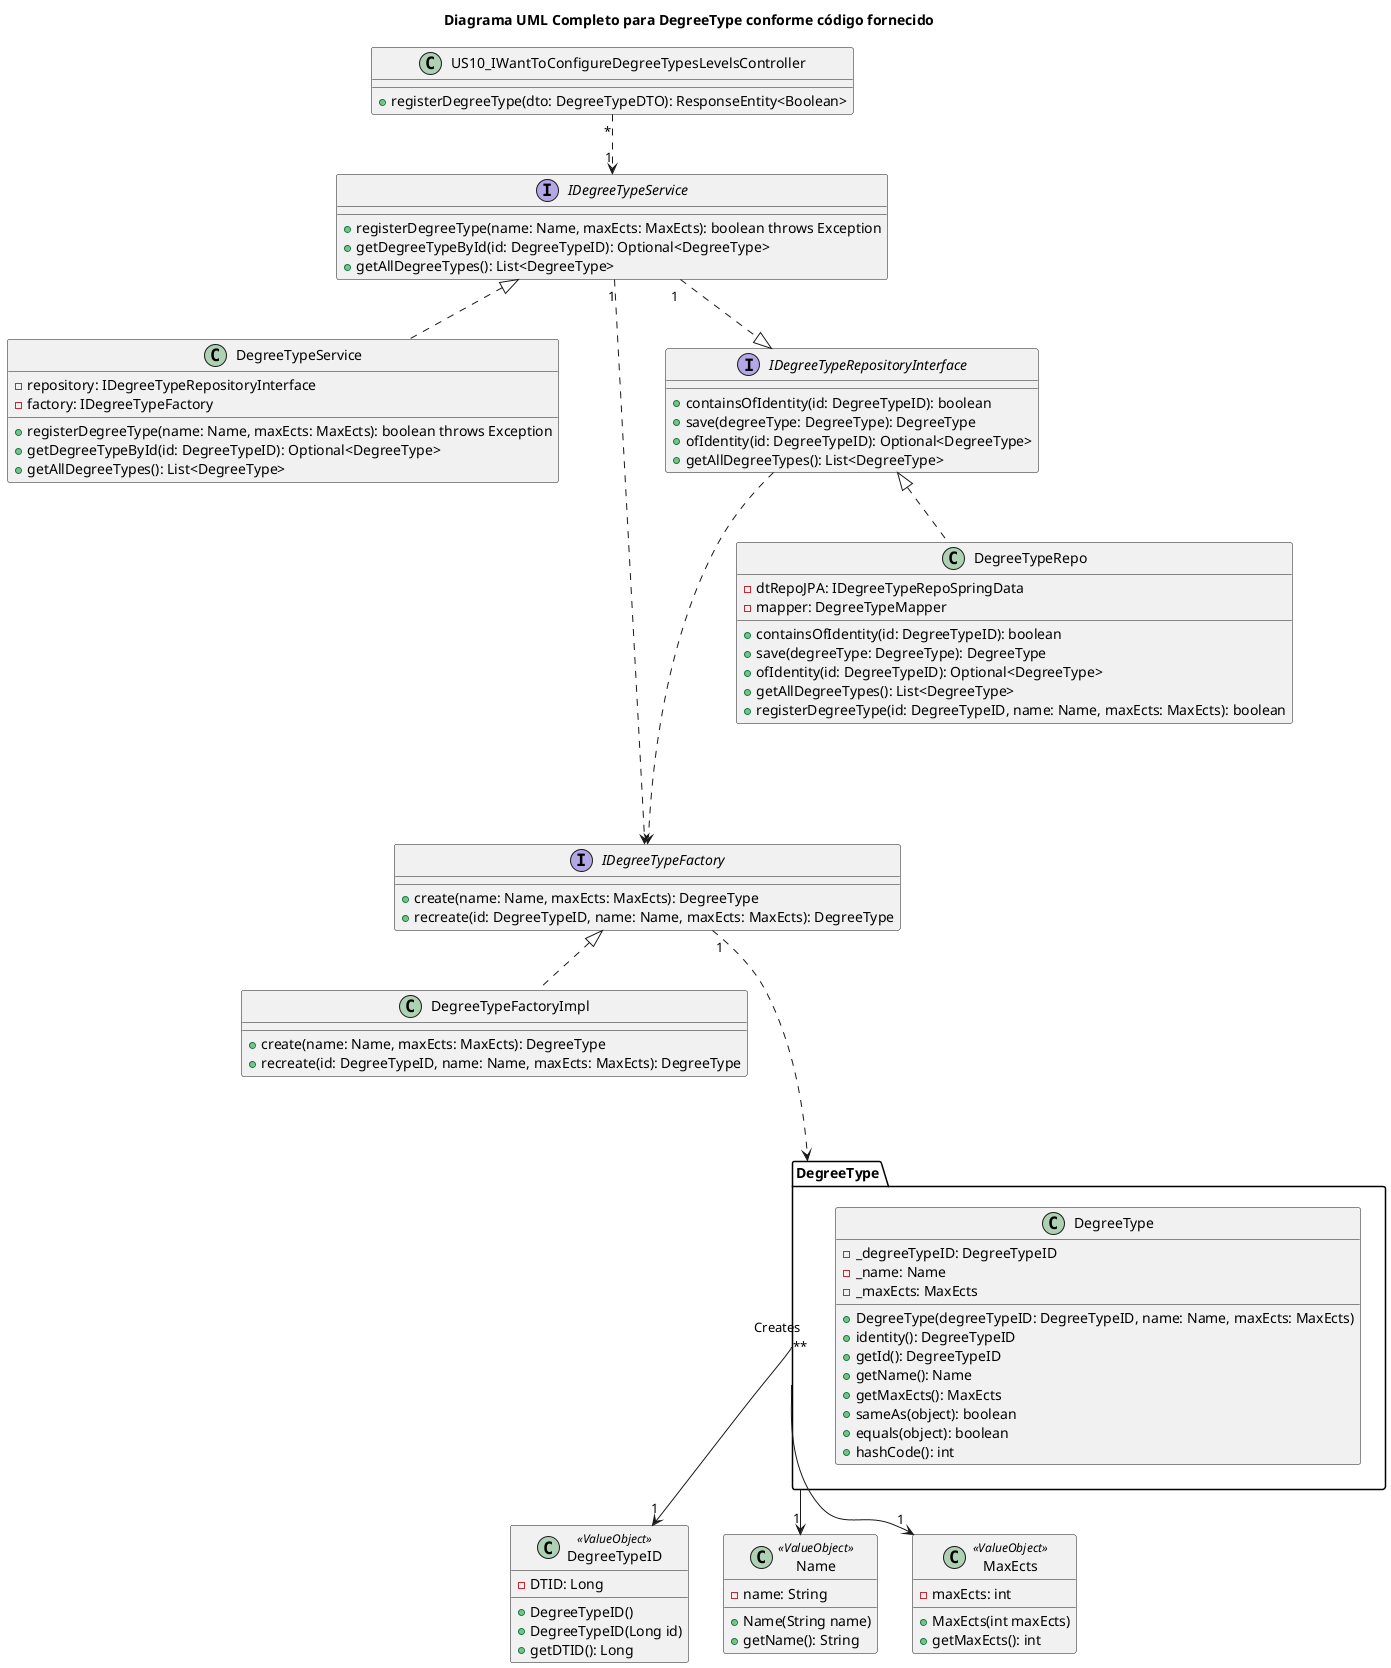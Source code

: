 @startuml
skinparam component {
  BackgroundColor<<Service>> #AAF0D1
  BackgroundColor<<Repository>> #FFD580
  BackgroundColor<<Component>> #F0E68C
  BackgroundColor<<RestController>> #ADD8E6
  BorderColor black
}

title Diagrama UML Completo para DegreeType conforme código fornecido


class US10_IWantToConfigureDegreeTypesLevelsController {
  +registerDegreeType(dto: DegreeTypeDTO): ResponseEntity<Boolean>
}


interface IDegreeTypeService {
  +registerDegreeType(name: Name, maxEcts: MaxEcts): boolean throws Exception
  +getDegreeTypeById(id: DegreeTypeID): Optional<DegreeType>
  +getAllDegreeTypes(): List<DegreeType>
}


class DegreeTypeService implements IDegreeTypeService {
  -repository: IDegreeTypeRepositoryInterface
  -factory: IDegreeTypeFactory

  +registerDegreeType(name: Name, maxEcts: MaxEcts): boolean throws Exception
  +getDegreeTypeById(id: DegreeTypeID): Optional<DegreeType>
  +getAllDegreeTypes(): List<DegreeType>
}

interface IDegreeTypeFactory {
  +create(name: Name, maxEcts: MaxEcts): DegreeType
  +recreate(id: DegreeTypeID, name: Name, maxEcts: MaxEcts): DegreeType
}


class DegreeTypeFactoryImpl implements IDegreeTypeFactory {
  +create(name: Name, maxEcts: MaxEcts): DegreeType
  +recreate(id: DegreeTypeID, name: Name, maxEcts: MaxEcts): DegreeType
}


interface IDegreeTypeRepositoryInterface {
  +containsOfIdentity(id: DegreeTypeID): boolean
  +save(degreeType: DegreeType): DegreeType
  +ofIdentity(id: DegreeTypeID): Optional<DegreeType>
  +getAllDegreeTypes(): List<DegreeType>
}


class DegreeTypeRepo implements IDegreeTypeRepositoryInterface {
  -dtRepoJPA: IDegreeTypeRepoSpringData
  -mapper: DegreeTypeMapper

  +containsOfIdentity(id: DegreeTypeID): boolean
  +save(degreeType: DegreeType): DegreeType
  +ofIdentity(id: DegreeTypeID): Optional<DegreeType>
  +getAllDegreeTypes(): List<DegreeType>
  +registerDegreeType(id: DegreeTypeID, name: Name, maxEcts: MaxEcts): boolean
}


package "DegreeType" {
class DegreeType {
  -_degreeTypeID: DegreeTypeID
  -_name: Name
  -_maxEcts: MaxEcts

  +DegreeType(degreeTypeID: DegreeTypeID, name: Name, maxEcts: MaxEcts)
  +identity(): DegreeTypeID
  +getId(): DegreeTypeID
  +getName(): Name
  +getMaxEcts(): MaxEcts
  +sameAs(object): boolean
  +equals(object): boolean
  +hashCode(): int
}
}


class DegreeTypeID <<ValueObject>> {
  -DTID: Long
  +DegreeTypeID()
  +DegreeTypeID(Long id)
  +getDTID(): Long
}


class Name <<ValueObject>> {
  -name: String
  +Name(String name)
  +getName(): String
}


class MaxEcts <<ValueObject>> {
  -maxEcts: int
  +MaxEcts(int maxEcts)
  +getMaxEcts(): int
}




US10_IWantToConfigureDegreeTypesLevelsController "*" ..> "1" IDegreeTypeService


IDegreeTypeService "1   " ..|> IDegreeTypeRepositoryInterface
IDegreeTypeService "1" ....> IDegreeTypeFactory


DegreeType --> "1" DegreeTypeID
DegreeType "*" --> "1" Name
DegreeType "*" --> "1" MaxEcts


IDegreeTypeRepositoryInterface ....> IDegreeTypeFactory

IDegreeTypeFactory "1" ....> "Creates" DegreeType

@enduml
